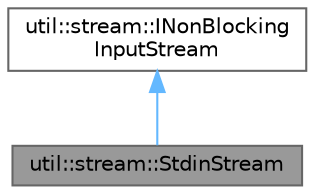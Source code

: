 digraph "util::stream::StdinStream"
{
 // LATEX_PDF_SIZE
  bgcolor="transparent";
  edge [fontname=Helvetica,fontsize=10,labelfontname=Helvetica,labelfontsize=10];
  node [fontname=Helvetica,fontsize=10,shape=box,height=0.2,width=0.4];
  Node1 [id="Node000001",label="util::stream::StdinStream",height=0.2,width=0.4,color="gray40", fillcolor="grey60", style="filled", fontcolor="black",tooltip=" "];
  Node2 -> Node1 [id="edge1_Node000001_Node000002",dir="back",color="steelblue1",style="solid",tooltip=" "];
  Node2 [id="Node000002",label="util::stream::INonBlocking\lInputStream",height=0.2,width=0.4,color="gray40", fillcolor="white", style="filled",URL="$dc/dbf/classutil_1_1stream_1_1INonBlockingInputStream.html",tooltip=" "];
}

